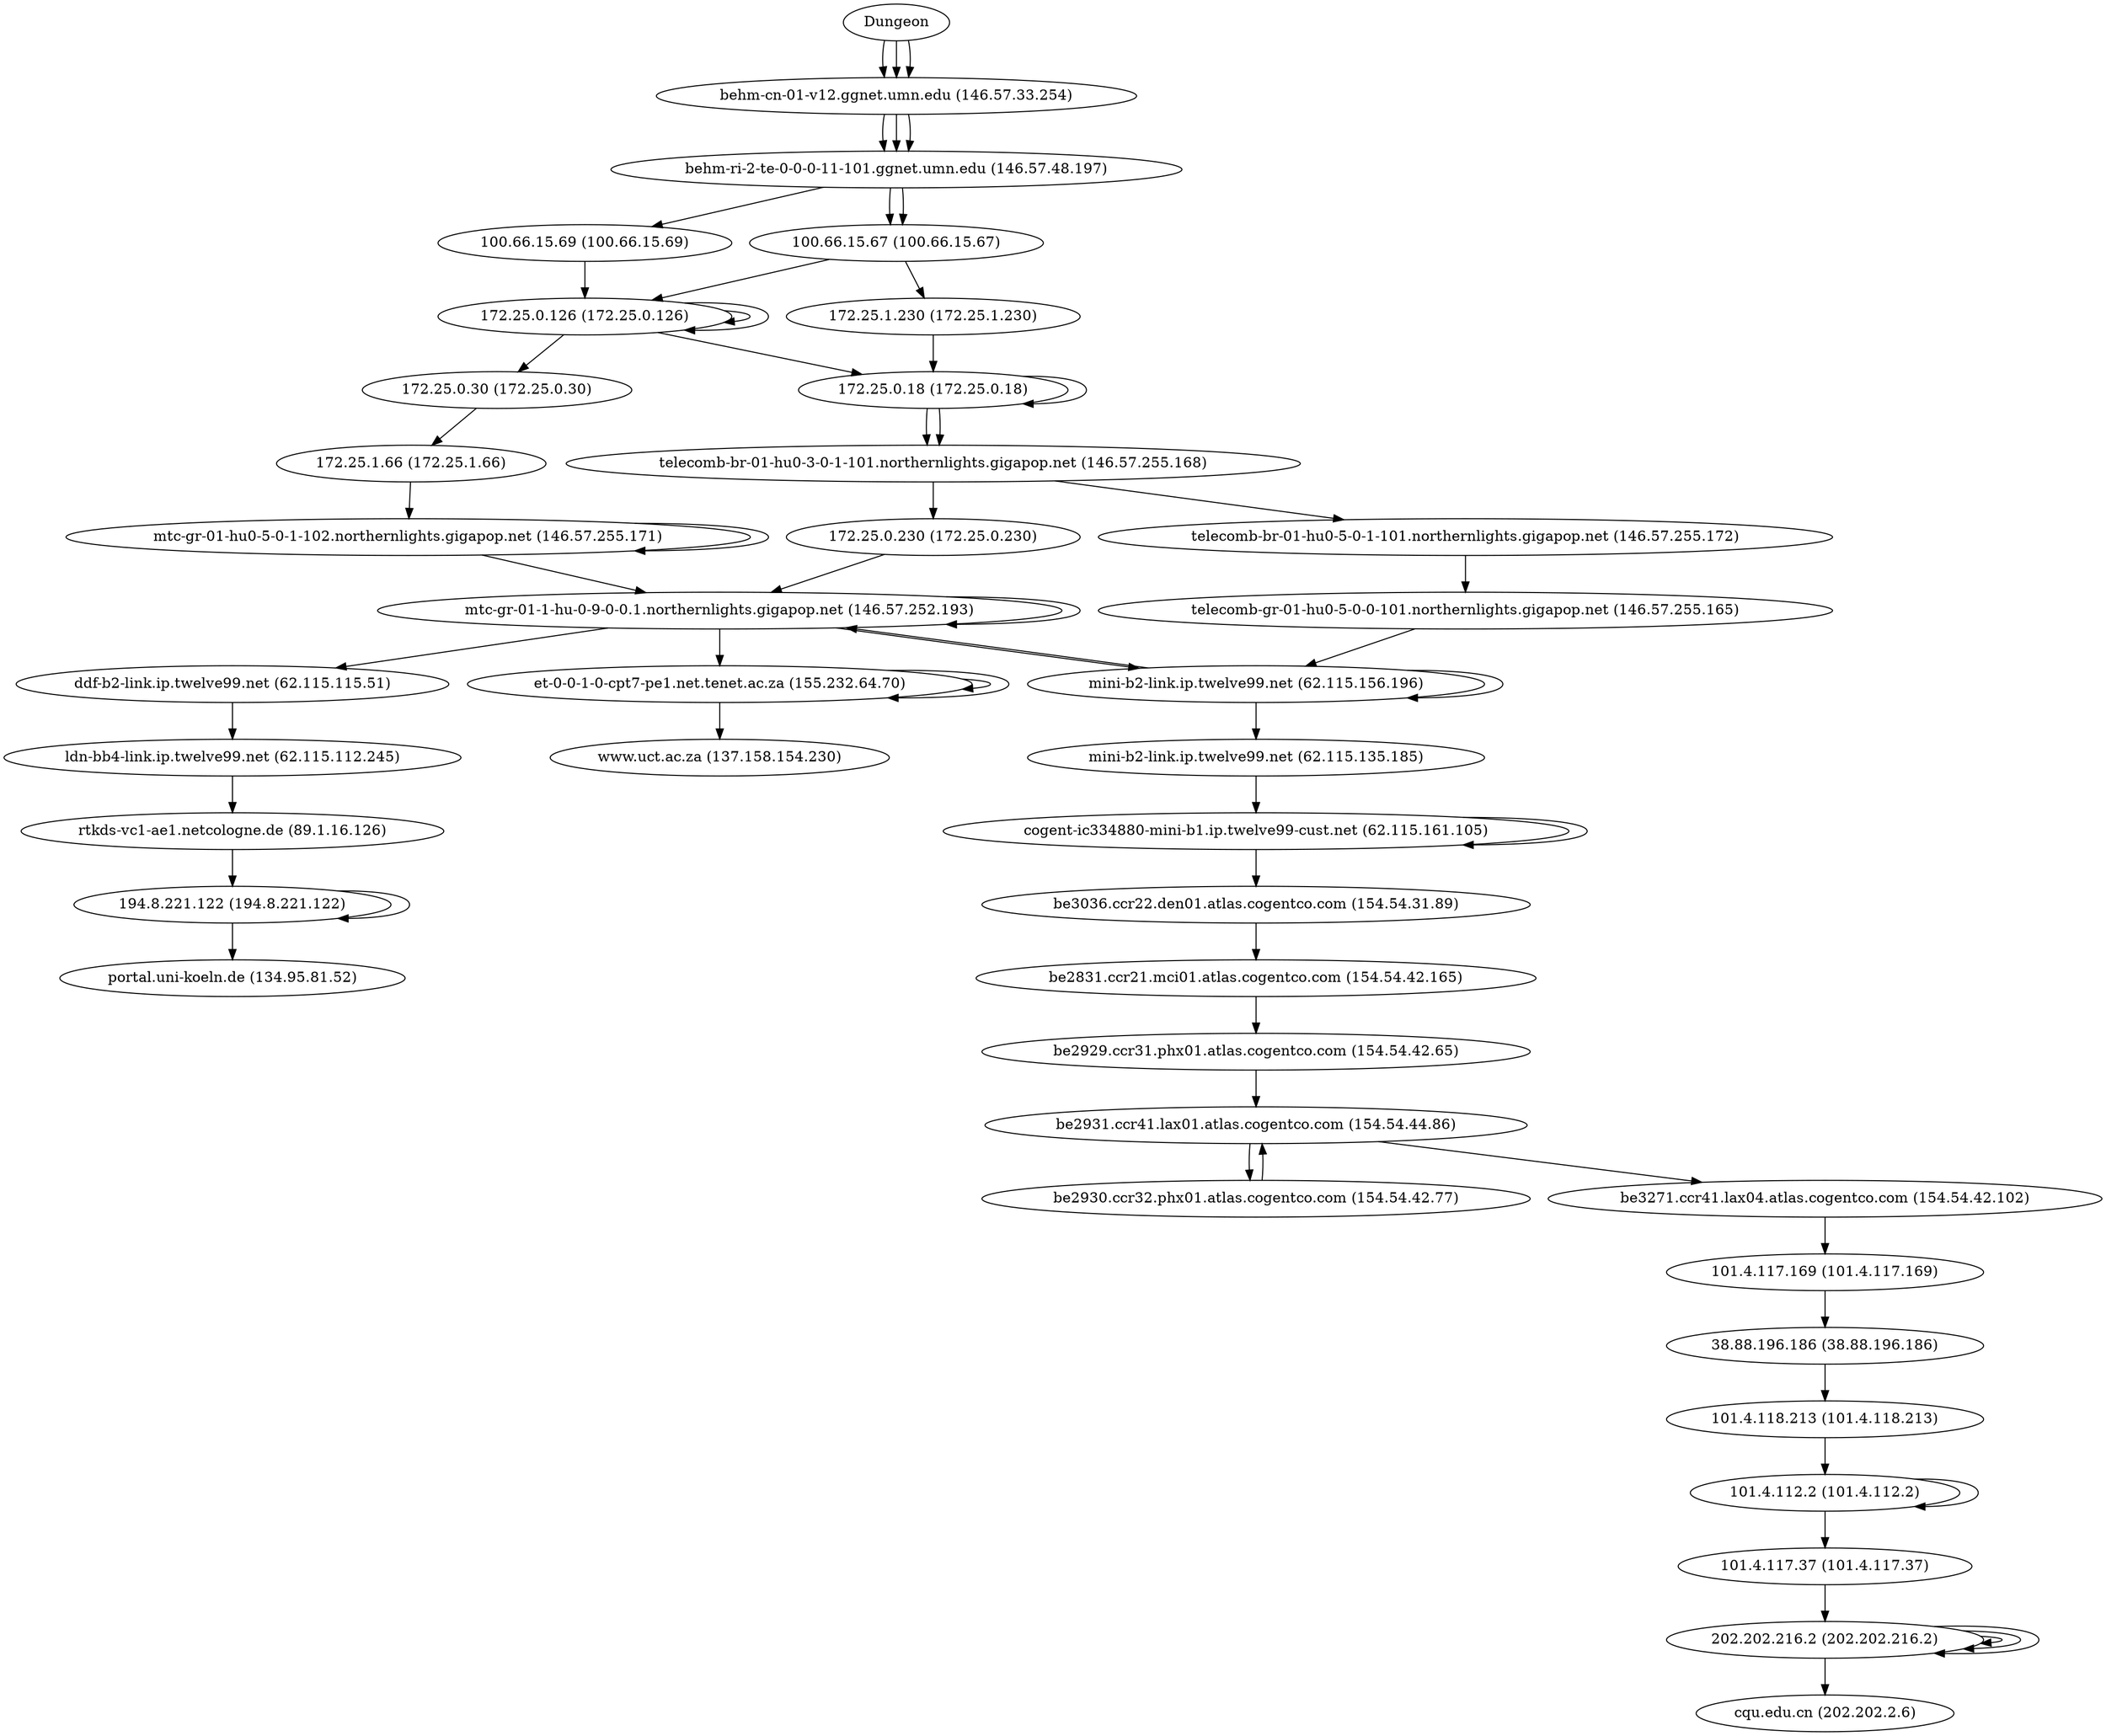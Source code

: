 digraph network {

// traceroute to portal.uni-koeln.de (134.95.81.52), 60 hops max, 60 byte packets
"Dungeon" -> "behm-cn-01-v12.ggnet.umn.edu (146.57.33.254)";
"behm-cn-01-v12.ggnet.umn.edu (146.57.33.254)" -> "behm-ri-2-te-0-0-0-11-101.ggnet.umn.edu (146.57.48.197)";
"behm-ri-2-te-0-0-0-11-101.ggnet.umn.edu (146.57.48.197)" -> "100.66.15.67 (100.66.15.67)";
"100.66.15.67 (100.66.15.67)" -> "172.25.0.126 (172.25.0.126)";
"172.25.0.126 (172.25.0.126)" -> "172.25.0.126 (172.25.0.126)";
"172.25.0.126 (172.25.0.126)" -> "172.25.0.18 (172.25.0.18)";
"172.25.0.18 (172.25.0.18)" -> "telecomb-br-01-hu0-3-0-1-101.northernlights.gigapop.net (146.57.255.168)";
"telecomb-br-01-hu0-3-0-1-101.northernlights.gigapop.net (146.57.255.168)" -> "172.25.0.230 (172.25.0.230)";
"172.25.0.230 (172.25.0.230)" -> "mtc-gr-01-1-hu-0-9-0-0.1.northernlights.gigapop.net (146.57.252.193)";
"mtc-gr-01-1-hu-0-9-0-0.1.northernlights.gigapop.net (146.57.252.193)" -> "mini-b2-link.ip.twelve99.net (62.115.156.196)";
"mini-b2-link.ip.twelve99.net (62.115.156.196)" -> "mtc-gr-01-1-hu-0-9-0-0.1.northernlights.gigapop.net (146.57.252.193)";
"mtc-gr-01-1-hu-0-9-0-0.1.northernlights.gigapop.net (146.57.252.193)" -> "ddf-b2-link.ip.twelve99.net (62.115.115.51)";
"ddf-b2-link.ip.twelve99.net (62.115.115.51)" -> "ldn-bb4-link.ip.twelve99.net (62.115.112.245)";
"ldn-bb4-link.ip.twelve99.net (62.115.112.245)" -> "rtkds-vc1-ae1.netcologne.de (89.1.16.126)";
"rtkds-vc1-ae1.netcologne.de (89.1.16.126)" -> "194.8.221.122 (194.8.221.122)";
"194.8.221.122 (194.8.221.122)" -> "194.8.221.122 (194.8.221.122)";
"194.8.221.122 (194.8.221.122)" -> "portal.uni-koeln.de (134.95.81.52)";

// traceroute to www.uct.ac.za (137.158.154.230), 60 hops max, 60 byte packets
"Dungeon" -> "behm-cn-01-v12.ggnet.umn.edu (146.57.33.254)";
"behm-cn-01-v12.ggnet.umn.edu (146.57.33.254)" -> "behm-ri-2-te-0-0-0-11-101.ggnet.umn.edu (146.57.48.197)";
"behm-ri-2-te-0-0-0-11-101.ggnet.umn.edu (146.57.48.197)" -> "100.66.15.69 (100.66.15.69)";
"100.66.15.69 (100.66.15.69)" -> "172.25.0.126 (172.25.0.126)";
"172.25.0.126 (172.25.0.126)" -> "172.25.0.126 (172.25.0.126)";
"172.25.0.126 (172.25.0.126)" -> "172.25.0.30 (172.25.0.30)";
"172.25.0.30 (172.25.0.30)" -> "172.25.1.66 (172.25.1.66)";
"172.25.1.66 (172.25.1.66)" -> "mtc-gr-01-hu0-5-0-1-102.northernlights.gigapop.net (146.57.255.171)";
"mtc-gr-01-hu0-5-0-1-102.northernlights.gigapop.net (146.57.255.171)" -> "mtc-gr-01-hu0-5-0-1-102.northernlights.gigapop.net (146.57.255.171)";
"mtc-gr-01-hu0-5-0-1-102.northernlights.gigapop.net (146.57.255.171)" -> "mtc-gr-01-1-hu-0-9-0-0.1.northernlights.gigapop.net (146.57.252.193)";
"mtc-gr-01-1-hu-0-9-0-0.1.northernlights.gigapop.net (146.57.252.193)" -> "mtc-gr-01-1-hu-0-9-0-0.1.northernlights.gigapop.net (146.57.252.193)";
"mtc-gr-01-1-hu-0-9-0-0.1.northernlights.gigapop.net (146.57.252.193)" -> "et-0-0-1-0-cpt7-pe1.net.tenet.ac.za (155.232.64.70)";
"et-0-0-1-0-cpt7-pe1.net.tenet.ac.za (155.232.64.70)" -> "et-0-0-1-0-cpt7-pe1.net.tenet.ac.za (155.232.64.70)";
"et-0-0-1-0-cpt7-pe1.net.tenet.ac.za (155.232.64.70)" -> "et-0-0-1-0-cpt7-pe1.net.tenet.ac.za (155.232.64.70)";
"et-0-0-1-0-cpt7-pe1.net.tenet.ac.za (155.232.64.70)" -> "www.uct.ac.za (137.158.154.230)";

// traceroute to cqu.edu.cn (202.202.2.6), 60 hops max, 60 byte packets
"Dungeon" -> "behm-cn-01-v12.ggnet.umn.edu (146.57.33.254)";
"behm-cn-01-v12.ggnet.umn.edu (146.57.33.254)" -> "behm-ri-2-te-0-0-0-11-101.ggnet.umn.edu (146.57.48.197)";
"behm-ri-2-te-0-0-0-11-101.ggnet.umn.edu (146.57.48.197)" -> "100.66.15.67 (100.66.15.67)";
"100.66.15.67 (100.66.15.67)" -> "172.25.1.230 (172.25.1.230)";
"172.25.1.230 (172.25.1.230)" -> "172.25.0.18 (172.25.0.18)";
"172.25.0.18 (172.25.0.18)" -> "172.25.0.18 (172.25.0.18)";
"172.25.0.18 (172.25.0.18)" -> "telecomb-br-01-hu0-3-0-1-101.northernlights.gigapop.net (146.57.255.168)";
"telecomb-br-01-hu0-3-0-1-101.northernlights.gigapop.net (146.57.255.168)" -> "telecomb-br-01-hu0-5-0-1-101.northernlights.gigapop.net (146.57.255.172)";
"telecomb-br-01-hu0-5-0-1-101.northernlights.gigapop.net (146.57.255.172)" -> "telecomb-gr-01-hu0-5-0-0-101.northernlights.gigapop.net (146.57.255.165)";
"telecomb-gr-01-hu0-5-0-0-101.northernlights.gigapop.net (146.57.255.165)" -> "mini-b2-link.ip.twelve99.net (62.115.156.196)";
"mini-b2-link.ip.twelve99.net (62.115.156.196)" -> "mini-b2-link.ip.twelve99.net (62.115.156.196)";
"mini-b2-link.ip.twelve99.net (62.115.156.196)" -> "mini-b2-link.ip.twelve99.net (62.115.135.185)";
"mini-b2-link.ip.twelve99.net (62.115.135.185)" -> "cogent-ic334880-mini-b1.ip.twelve99-cust.net (62.115.161.105)";
"cogent-ic334880-mini-b1.ip.twelve99-cust.net (62.115.161.105)" -> "cogent-ic334880-mini-b1.ip.twelve99-cust.net (62.115.161.105)";
"cogent-ic334880-mini-b1.ip.twelve99-cust.net (62.115.161.105)" -> "be3036.ccr22.den01.atlas.cogentco.com (154.54.31.89)";
"be3036.ccr22.den01.atlas.cogentco.com (154.54.31.89)" -> "be2831.ccr21.mci01.atlas.cogentco.com (154.54.42.165)";
"be2831.ccr21.mci01.atlas.cogentco.com (154.54.42.165)" -> "be2929.ccr31.phx01.atlas.cogentco.com (154.54.42.65)";
"be2929.ccr31.phx01.atlas.cogentco.com (154.54.42.65)" -> "be2931.ccr41.lax01.atlas.cogentco.com (154.54.44.86)";
"be2931.ccr41.lax01.atlas.cogentco.com (154.54.44.86)" -> "be2930.ccr32.phx01.atlas.cogentco.com (154.54.42.77)";
"be2930.ccr32.phx01.atlas.cogentco.com (154.54.42.77)" -> "be2931.ccr41.lax01.atlas.cogentco.com (154.54.44.86)";
"be2931.ccr41.lax01.atlas.cogentco.com (154.54.44.86)" -> "be3271.ccr41.lax04.atlas.cogentco.com (154.54.42.102)";
"be3271.ccr41.lax04.atlas.cogentco.com (154.54.42.102)" -> "101.4.117.169 (101.4.117.169)";
"101.4.117.169 (101.4.117.169)" -> "38.88.196.186 (38.88.196.186)";
"38.88.196.186 (38.88.196.186)" -> "101.4.118.213 (101.4.118.213)";
"101.4.118.213 (101.4.118.213)" -> "101.4.112.2 (101.4.112.2)";
"101.4.112.2 (101.4.112.2)" -> "101.4.112.2 (101.4.112.2)";
"101.4.112.2 (101.4.112.2)" -> "101.4.117.37 (101.4.117.37)";
"101.4.117.37 (101.4.117.37)" -> "202.202.216.2 (202.202.216.2)";
"202.202.216.2 (202.202.216.2)" -> "202.202.216.2 (202.202.216.2)";
"202.202.216.2 (202.202.216.2)" -> "202.202.216.2 (202.202.216.2)";
"202.202.216.2 (202.202.216.2)" -> "202.202.216.2 (202.202.216.2)";
"202.202.216.2 (202.202.216.2)" -> "cqu.edu.cn (202.202.2.6)";
}
